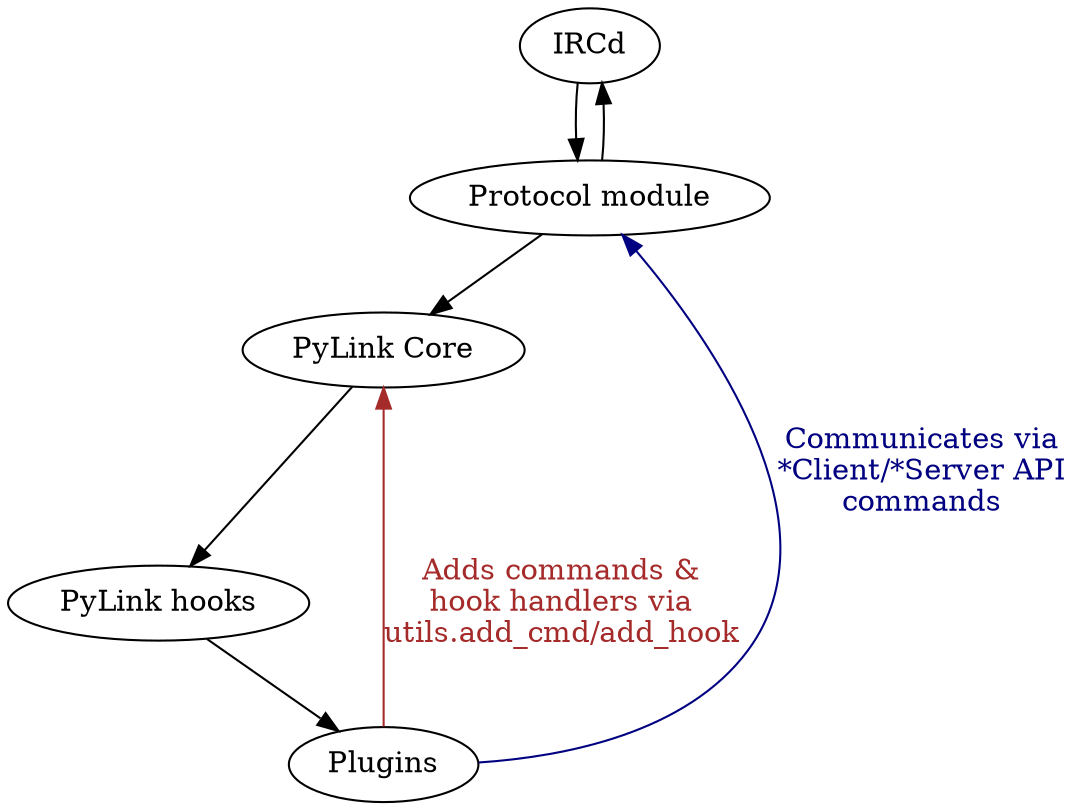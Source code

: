 digraph G {
	IRCd -> "Protocol module" -> "PyLink Core" -> "PyLink hooks" -> Plugins;
	Plugins -> "Protocol module" [label="Communicates via\n*Client/*Server API\ncommands"] [color=navyblue] [fontcolor=navyblue];
	Plugins -> "PyLink Core" [label="Adds commands &\nhook handlers via\nutils.add_cmd/add_hook"] [color=brown] [fontcolor=brown];
	"Protocol module" -> IRCd;
}
